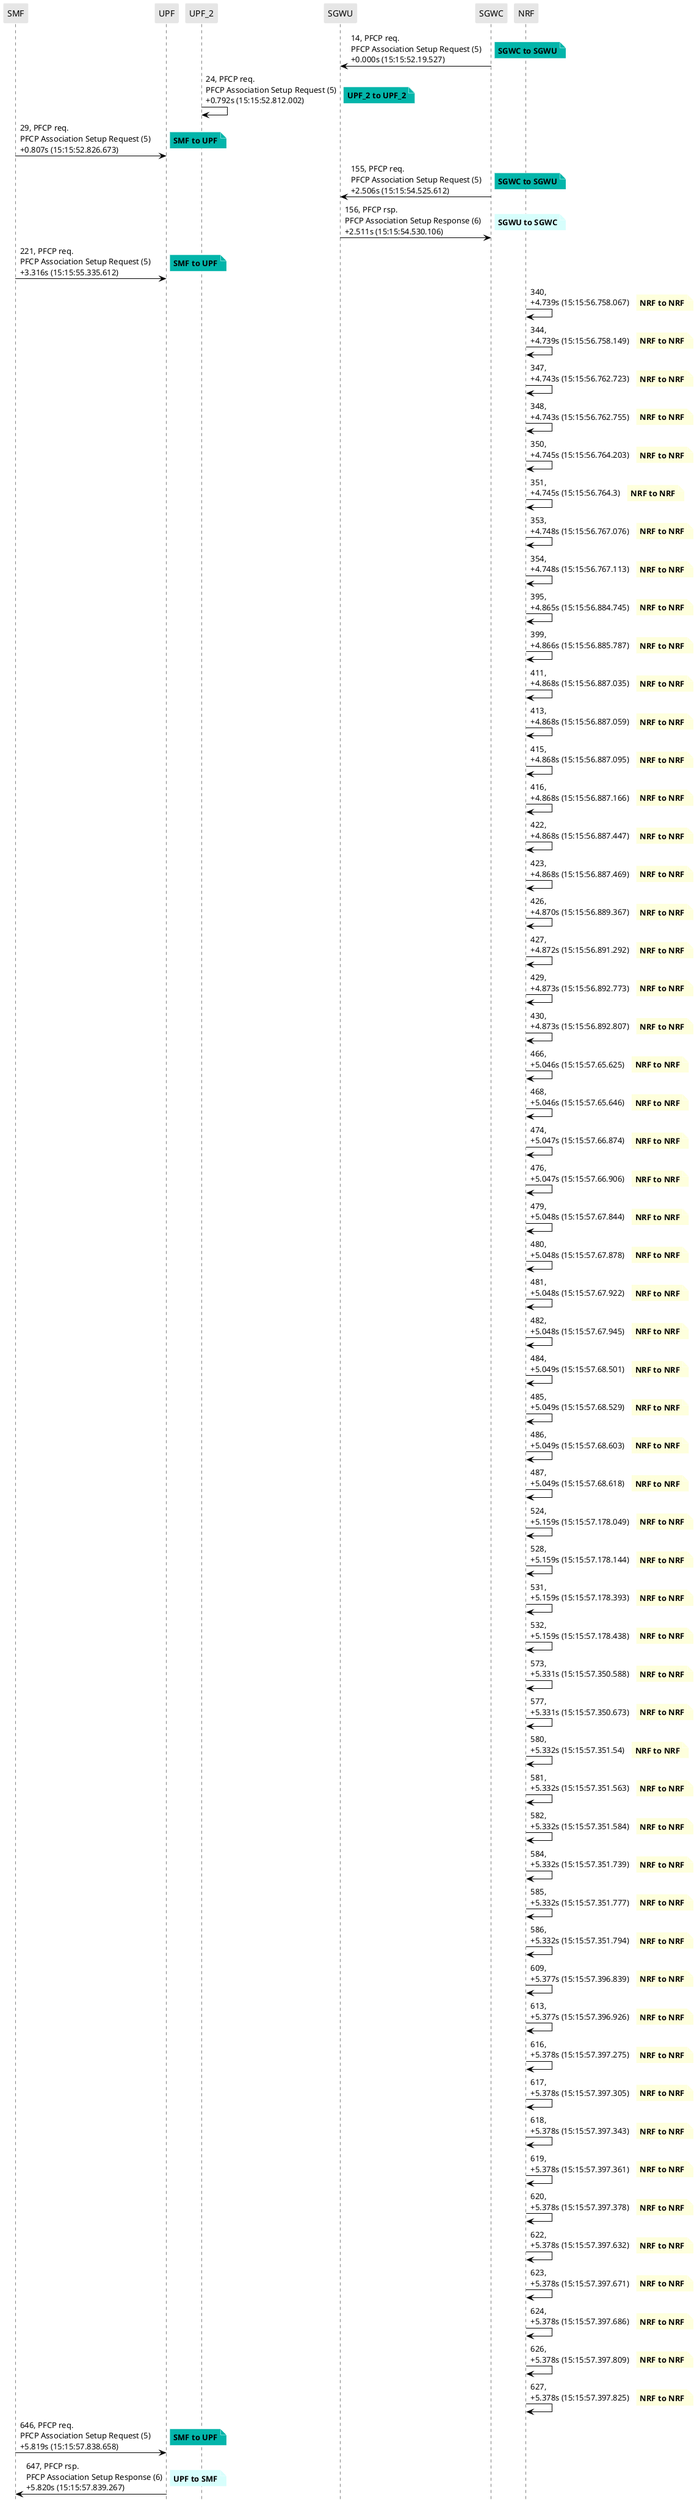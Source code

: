 @startuml
skinparam shadowing false
skinparam NoteBorderColor white
skinparam sequence {
    ArrowColor black
    LifeLineBorderColor black
    LifeLineBackgroundColor black
    ParticipantBorderColor white
    ParticipantBackgroundColor #e6e6e6
}
participant "SMF"
participant "UPF"
participant "UPF_2"
participant "SGWU"
participant "SGWC"
participant "NRF"

"SGWC" -> "SGWU": 14, PFCP req.\nPFCP Association Setup Request (5)\n+0.000s (15:15:52.19.527)

note right #03B5AA
**SGWC to SGWU**
end note

"UPF_2" -> "UPF_2": 24, PFCP req.\nPFCP Association Setup Request (5)\n+0.792s (15:15:52.812.002)

note right #03B5AA
**UPF_2 to UPF_2**
end note

"SMF" -> "UPF": 29, PFCP req.\nPFCP Association Setup Request (5)\n+0.807s (15:15:52.826.673)

note right #03B5AA
**SMF to UPF**
end note

"SGWC" -> "SGWU": 155, PFCP req.\nPFCP Association Setup Request (5)\n+2.506s (15:15:54.525.612)

note right #03B5AA
**SGWC to SGWU**
end note

"SGWU" -> "SGWC": 156, PFCP rsp.\nPFCP Association Setup Response (6)\n+2.511s (15:15:54.530.106)

note right #D7FEFC
**SGWU to SGWC**
end note

"SMF" -> "UPF": 221, PFCP req.\nPFCP Association Setup Request (5)\n+3.316s (15:15:55.335.612)

note right #03B5AA
**SMF to UPF**
end note

"NRF" -> "NRF": 340, \n+4.739s (15:15:56.758.067)

note right
**NRF to NRF**
end note

"NRF" -> "NRF": 344, \n+4.739s (15:15:56.758.149)

note right
**NRF to NRF**
end note

"NRF" -> "NRF": 347, \n+4.743s (15:15:56.762.723)

note right
**NRF to NRF**
end note

"NRF" -> "NRF": 348, \n+4.743s (15:15:56.762.755)

note right
**NRF to NRF**
end note

"NRF" -> "NRF": 350, \n+4.745s (15:15:56.764.203)

note right
**NRF to NRF**
end note

"NRF" -> "NRF": 351, \n+4.745s (15:15:56.764.3)

note right
**NRF to NRF**
end note

"NRF" -> "NRF": 353, \n+4.748s (15:15:56.767.076)

note right
**NRF to NRF**
end note

"NRF" -> "NRF": 354, \n+4.748s (15:15:56.767.113)

note right
**NRF to NRF**
end note

"NRF" -> "NRF": 395, \n+4.865s (15:15:56.884.745)

note right
**NRF to NRF**
end note

"NRF" -> "NRF": 399, \n+4.866s (15:15:56.885.787)

note right
**NRF to NRF**
end note

"NRF" -> "NRF": 411, \n+4.868s (15:15:56.887.035)

note right
**NRF to NRF**
end note

"NRF" -> "NRF": 413, \n+4.868s (15:15:56.887.059)

note right
**NRF to NRF**
end note

"NRF" -> "NRF": 415, \n+4.868s (15:15:56.887.095)

note right
**NRF to NRF**
end note

"NRF" -> "NRF": 416, \n+4.868s (15:15:56.887.166)

note right
**NRF to NRF**
end note

"NRF" -> "NRF": 422, \n+4.868s (15:15:56.887.447)

note right
**NRF to NRF**
end note

"NRF" -> "NRF": 423, \n+4.868s (15:15:56.887.469)

note right
**NRF to NRF**
end note

"NRF" -> "NRF": 426, \n+4.870s (15:15:56.889.367)

note right
**NRF to NRF**
end note

"NRF" -> "NRF": 427, \n+4.872s (15:15:56.891.292)

note right
**NRF to NRF**
end note

"NRF" -> "NRF": 429, \n+4.873s (15:15:56.892.773)

note right
**NRF to NRF**
end note

"NRF" -> "NRF": 430, \n+4.873s (15:15:56.892.807)

note right
**NRF to NRF**
end note

"NRF" -> "NRF": 466, \n+5.046s (15:15:57.65.625)

note right
**NRF to NRF**
end note

"NRF" -> "NRF": 468, \n+5.046s (15:15:57.65.646)

note right
**NRF to NRF**
end note

"NRF" -> "NRF": 474, \n+5.047s (15:15:57.66.874)

note right
**NRF to NRF**
end note

"NRF" -> "NRF": 476, \n+5.047s (15:15:57.66.906)

note right
**NRF to NRF**
end note

"NRF" -> "NRF": 479, \n+5.048s (15:15:57.67.844)

note right
**NRF to NRF**
end note

"NRF" -> "NRF": 480, \n+5.048s (15:15:57.67.878)

note right
**NRF to NRF**
end note

"NRF" -> "NRF": 481, \n+5.048s (15:15:57.67.922)

note right
**NRF to NRF**
end note

"NRF" -> "NRF": 482, \n+5.048s (15:15:57.67.945)

note right
**NRF to NRF**
end note

"NRF" -> "NRF": 484, \n+5.049s (15:15:57.68.501)

note right
**NRF to NRF**
end note

"NRF" -> "NRF": 485, \n+5.049s (15:15:57.68.529)

note right
**NRF to NRF**
end note

"NRF" -> "NRF": 486, \n+5.049s (15:15:57.68.603)

note right
**NRF to NRF**
end note

"NRF" -> "NRF": 487, \n+5.049s (15:15:57.68.618)

note right
**NRF to NRF**
end note

"NRF" -> "NRF": 524, \n+5.159s (15:15:57.178.049)

note right
**NRF to NRF**
end note

"NRF" -> "NRF": 528, \n+5.159s (15:15:57.178.144)

note right
**NRF to NRF**
end note

"NRF" -> "NRF": 531, \n+5.159s (15:15:57.178.393)

note right
**NRF to NRF**
end note

"NRF" -> "NRF": 532, \n+5.159s (15:15:57.178.438)

note right
**NRF to NRF**
end note

"NRF" -> "NRF": 573, \n+5.331s (15:15:57.350.588)

note right
**NRF to NRF**
end note

"NRF" -> "NRF": 577, \n+5.331s (15:15:57.350.673)

note right
**NRF to NRF**
end note

"NRF" -> "NRF": 580, \n+5.332s (15:15:57.351.54)

note right
**NRF to NRF**
end note

"NRF" -> "NRF": 581, \n+5.332s (15:15:57.351.563)

note right
**NRF to NRF**
end note

"NRF" -> "NRF": 582, \n+5.332s (15:15:57.351.584)

note right
**NRF to NRF**
end note

"NRF" -> "NRF": 584, \n+5.332s (15:15:57.351.739)

note right
**NRF to NRF**
end note

"NRF" -> "NRF": 585, \n+5.332s (15:15:57.351.777)

note right
**NRF to NRF**
end note

"NRF" -> "NRF": 586, \n+5.332s (15:15:57.351.794)

note right
**NRF to NRF**
end note

"NRF" -> "NRF": 609, \n+5.377s (15:15:57.396.839)

note right
**NRF to NRF**
end note

"NRF" -> "NRF": 613, \n+5.377s (15:15:57.396.926)

note right
**NRF to NRF**
end note

"NRF" -> "NRF": 616, \n+5.378s (15:15:57.397.275)

note right
**NRF to NRF**
end note

"NRF" -> "NRF": 617, \n+5.378s (15:15:57.397.305)

note right
**NRF to NRF**
end note

"NRF" -> "NRF": 618, \n+5.378s (15:15:57.397.343)

note right
**NRF to NRF**
end note

"NRF" -> "NRF": 619, \n+5.378s (15:15:57.397.361)

note right
**NRF to NRF**
end note

"NRF" -> "NRF": 620, \n+5.378s (15:15:57.397.378)

note right
**NRF to NRF**
end note

"NRF" -> "NRF": 622, \n+5.378s (15:15:57.397.632)

note right
**NRF to NRF**
end note

"NRF" -> "NRF": 623, \n+5.378s (15:15:57.397.671)

note right
**NRF to NRF**
end note

"NRF" -> "NRF": 624, \n+5.378s (15:15:57.397.686)

note right
**NRF to NRF**
end note

"NRF" -> "NRF": 626, \n+5.378s (15:15:57.397.809)

note right
**NRF to NRF**
end note

"NRF" -> "NRF": 627, \n+5.378s (15:15:57.397.825)

note right
**NRF to NRF**
end note

"SMF" -> "UPF": 646, PFCP req.\nPFCP Association Setup Request (5)\n+5.819s (15:15:57.838.658)

note right #03B5AA
**SMF to UPF**
end note

"UPF" -> "SMF": 647, PFCP rsp.\nPFCP Association Setup Response (6)\n+5.820s (15:15:57.839.267)

note right #D7FEFC
**UPF to SMF**
end note

"NRF" -> "NRF": 678, \n+11.266s (15:16:3.285.305)

note right
**NRF to NRF**
end note

"NRF" -> "NRF": 682, \n+11.266s (15:16:3.285.357)

note right
**NRF to NRF**
end note

"NRF" -> "NRF": 685, \n+11.266s (15:16:3.285.869)

note right
**NRF to NRF**
end note

"NRF" -> "NRF": 686, \n+11.266s (15:16:3.286.025)

note right
**NRF to NRF**
end note

"NRF" -> "NRF": 688, \n+11.268s (15:16:3.287.331)

note right
**NRF to NRF**
end note

"NRF" -> "NRF": 689, \n+11.268s (15:16:3.287.384)

note right
**NRF to NRF**
end note

"NRF" -> "NRF": 690, \n+11.268s (15:16:3.287.469)

note right
**NRF to NRF**
end note

"NRF" -> "NRF": 691, \n+11.268s (15:16:3.287.496)

note right
**NRF to NRF**
end note

"NRF" -> "NRF": 692, \n+11.268s (15:16:3.287.555)

note right
**NRF to NRF**
end note

"NRF" -> "NRF": 693, \n+11.268s (15:16:3.287.579)

note right
**NRF to NRF**
end note

"NRF" -> "NRF": 694, \n+11.268s (15:16:3.287.627)

note right
**NRF to NRF**
end note

"NRF" -> "NRF": 695, \n+11.268s (15:16:3.287.653)

note right
**NRF to NRF**
end note

"NRF" -> "NRF": 696, \n+11.268s (15:16:3.287.707)

note right
**NRF to NRF**
end note

"NRF" -> "NRF": 697, \n+11.268s (15:16:3.287.731)

note right
**NRF to NRF**
end note

"NRF" -> "NRF": 699, \n+11.270s (15:16:3.289.132)

note right
**NRF to NRF**
end note

"NRF" -> "NRF": 700, \n+11.270s (15:16:3.289.723)

note right
**NRF to NRF**
end note

"NRF" -> "NRF": 701, \n+11.270s (15:16:3.289.803)

note right
**NRF to NRF**
end note

"NRF" -> "NRF": 702, \n+11.270s (15:16:3.289.902)

note right
**NRF to NRF**
end note

"NRF" -> "NRF": 703, \n+11.270s (15:16:3.289.918)

note right
**NRF to NRF**
end note

"NRF" -> "NRF": 704, \n+11.270s (15:16:3.290.004)

note right
**NRF to NRF**
end note

"NRF" -> "NRF": 705, \n+11.271s (15:16:3.290.03)

note right
**NRF to NRF**
end note

"NRF" -> "NRF": 706, \n+11.271s (15:16:3.290.141)

note right
**NRF to NRF**
end note

"NRF" -> "NRF": 707, \n+11.271s (15:16:3.290.167)

note right
**NRF to NRF**
end note

"NRF" -> "NRF": 709, \n+11.275s (15:16:3.294.368)

note right
**NRF to NRF**
end note

"NRF" -> "NRF": 710, \n+11.275s (15:16:3.294.402)

note right
**NRF to NRF**
end note

"NRF" -> "NRF": 711, \n+11.275s (15:16:3.294.474)

note right
**NRF to NRF**
end note

"NRF" -> "NRF": 712, \n+11.275s (15:16:3.294.488)

note right
**NRF to NRF**
end note

"SMF" -> "UPF_2": 714, PFCP req.\nPFCP Association Setup Request (5)\n+11.795s (15:16:3.814.715)

note right #03B5AA
**SMF to UPF_2**
end note

"UPF_2" -> "SMF": 715, PFCP rsp.\nPFCP Association Setup Response (6)\n+11.797s (15:16:3.816.355)

note right #D7FEFC
**UPF_2 to SMF**
end note

"NRF" -> "NRF": 725, \n+11.812s (15:16:3.831.506)

note right
**NRF to NRF**
end note

"NRF" -> "NRF": 727, \n+11.812s (15:16:3.831.55)

note right
**NRF to NRF**
end note

"NRF" -> "NRF": 733, \n+11.814s (15:16:3.833.112)

note right
**NRF to NRF**
end note

"NRF" -> "NRF": 734, \n+11.814s (15:16:3.833.155)

note right
**NRF to NRF**
end note

"NRF" -> "NRF": 735, \n+11.814s (15:16:3.833.185)

note right
**NRF to NRF**
end note

"NRF" -> "NRF": 738, \n+11.814s (15:16:3.833.396)

note right
**NRF to NRF**
end note

"NRF" -> "NRF": 740, \n+11.814s (15:16:3.833.44)

note right
**NRF to NRF**
end note

@enduml
